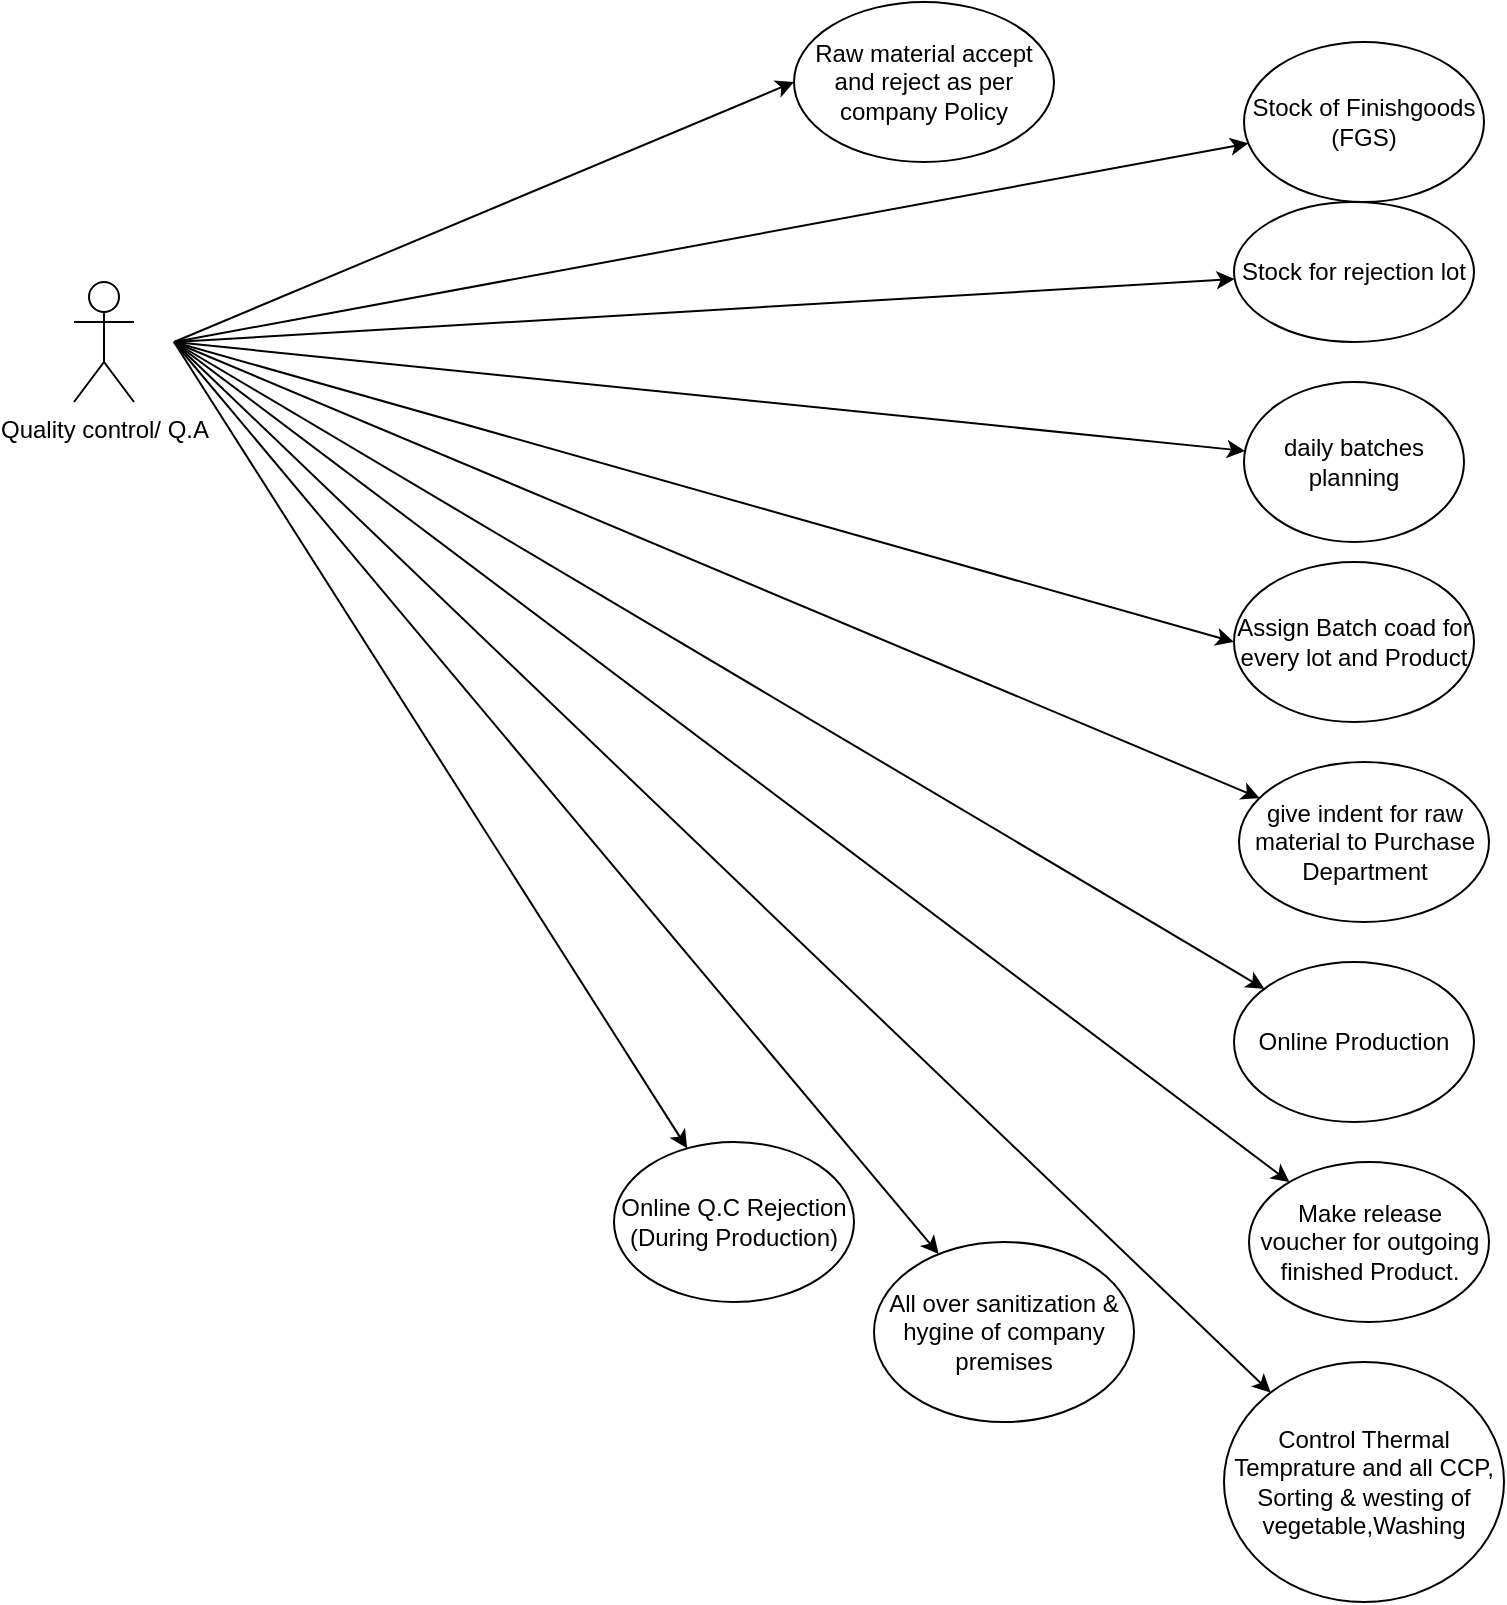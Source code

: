 <mxfile version="16.5.1" type="device"><diagram id="UNQQELxf-UK8TvWduDTS" name="Page-1"><mxGraphModel dx="1038" dy="649" grid="1" gridSize="10" guides="1" tooltips="1" connect="1" arrows="1" fold="1" page="1" pageScale="1" pageWidth="5000" pageHeight="3000" math="0" shadow="0"><root><mxCell id="0"/><mxCell id="1" parent="0"/><mxCell id="78ZKsGXLTWIGh9QYzwN8-1" value="Quality control/ Q.A" style="shape=umlActor;verticalLabelPosition=bottom;verticalAlign=top;html=1;outlineConnect=0;" vertex="1" parent="1"><mxGeometry x="300" y="140" width="30" height="60" as="geometry"/></mxCell><mxCell id="78ZKsGXLTWIGh9QYzwN8-13" value="" style="endArrow=classic;html=1;rounded=0;entryX=0;entryY=0.5;entryDx=0;entryDy=0;" edge="1" parent="1" target="78ZKsGXLTWIGh9QYzwN8-14"><mxGeometry width="50" height="50" relative="1" as="geometry"><mxPoint x="350" y="170" as="sourcePoint"/><mxPoint x="510" y="130" as="targetPoint"/></mxGeometry></mxCell><mxCell id="78ZKsGXLTWIGh9QYzwN8-14" value="Raw material accept and reject as per company Policy" style="ellipse;whiteSpace=wrap;html=1;" vertex="1" parent="1"><mxGeometry x="660" width="130" height="80" as="geometry"/></mxCell><mxCell id="78ZKsGXLTWIGh9QYzwN8-15" value="" style="endArrow=classic;html=1;rounded=0;" edge="1" parent="1" target="78ZKsGXLTWIGh9QYzwN8-16"><mxGeometry width="50" height="50" relative="1" as="geometry"><mxPoint x="350" y="170" as="sourcePoint"/><mxPoint x="520" y="190" as="targetPoint"/></mxGeometry></mxCell><mxCell id="78ZKsGXLTWIGh9QYzwN8-16" value="Stock for rejection lot" style="ellipse;whiteSpace=wrap;html=1;" vertex="1" parent="1"><mxGeometry x="880" y="100" width="120" height="70" as="geometry"/></mxCell><mxCell id="78ZKsGXLTWIGh9QYzwN8-17" value="" style="endArrow=classic;html=1;rounded=0;" edge="1" parent="1" target="78ZKsGXLTWIGh9QYzwN8-18"><mxGeometry width="50" height="50" relative="1" as="geometry"><mxPoint x="350" y="170" as="sourcePoint"/><mxPoint x="520" y="290" as="targetPoint"/></mxGeometry></mxCell><mxCell id="78ZKsGXLTWIGh9QYzwN8-18" value="daily batches planning" style="ellipse;whiteSpace=wrap;html=1;" vertex="1" parent="1"><mxGeometry x="885" y="190" width="110" height="80" as="geometry"/></mxCell><mxCell id="78ZKsGXLTWIGh9QYzwN8-19" value="" style="endArrow=classic;html=1;rounded=0;" edge="1" parent="1" target="78ZKsGXLTWIGh9QYzwN8-20"><mxGeometry width="50" height="50" relative="1" as="geometry"><mxPoint x="350" y="170" as="sourcePoint"/><mxPoint x="510" y="370" as="targetPoint"/></mxGeometry></mxCell><mxCell id="78ZKsGXLTWIGh9QYzwN8-20" value="give indent for raw material to Purchase Department" style="ellipse;whiteSpace=wrap;html=1;" vertex="1" parent="1"><mxGeometry x="882.5" y="380" width="125" height="80" as="geometry"/></mxCell><mxCell id="78ZKsGXLTWIGh9QYzwN8-21" value="" style="endArrow=classic;html=1;rounded=0;" edge="1" parent="1" target="78ZKsGXLTWIGh9QYzwN8-22"><mxGeometry width="50" height="50" relative="1" as="geometry"><mxPoint x="350" y="170" as="sourcePoint"/><mxPoint x="520" y="490" as="targetPoint"/></mxGeometry></mxCell><mxCell id="78ZKsGXLTWIGh9QYzwN8-22" value="Online Production" style="ellipse;whiteSpace=wrap;html=1;" vertex="1" parent="1"><mxGeometry x="880" y="480" width="120" height="80" as="geometry"/></mxCell><mxCell id="78ZKsGXLTWIGh9QYzwN8-23" value="" style="endArrow=classic;html=1;rounded=0;" edge="1" parent="1" target="78ZKsGXLTWIGh9QYzwN8-25"><mxGeometry width="50" height="50" relative="1" as="geometry"><mxPoint x="350" y="170" as="sourcePoint"/><mxPoint x="710" y="170" as="targetPoint"/></mxGeometry></mxCell><mxCell id="78ZKsGXLTWIGh9QYzwN8-25" value="Stock of Finishgoods (FGS)" style="ellipse;whiteSpace=wrap;html=1;" vertex="1" parent="1"><mxGeometry x="885" y="20" width="120" height="80" as="geometry"/></mxCell><mxCell id="78ZKsGXLTWIGh9QYzwN8-26" value="" style="endArrow=classic;html=1;rounded=0;entryX=0;entryY=0.5;entryDx=0;entryDy=0;" edge="1" parent="1" target="78ZKsGXLTWIGh9QYzwN8-27"><mxGeometry width="50" height="50" relative="1" as="geometry"><mxPoint x="350" y="170" as="sourcePoint"/><mxPoint x="870" y="270" as="targetPoint"/></mxGeometry></mxCell><mxCell id="78ZKsGXLTWIGh9QYzwN8-27" value="Assign Batch coad for every lot and Product" style="ellipse;whiteSpace=wrap;html=1;" vertex="1" parent="1"><mxGeometry x="880" y="280" width="120" height="80" as="geometry"/></mxCell><mxCell id="78ZKsGXLTWIGh9QYzwN8-28" value="" style="endArrow=classic;html=1;rounded=0;" edge="1" parent="1" target="78ZKsGXLTWIGh9QYzwN8-29"><mxGeometry width="50" height="50" relative="1" as="geometry"><mxPoint x="350" y="170" as="sourcePoint"/><mxPoint x="430" y="380" as="targetPoint"/></mxGeometry></mxCell><mxCell id="78ZKsGXLTWIGh9QYzwN8-29" value="Make release voucher for outgoing finished Product." style="ellipse;whiteSpace=wrap;html=1;" vertex="1" parent="1"><mxGeometry x="887.5" y="580" width="120" height="80" as="geometry"/></mxCell><mxCell id="78ZKsGXLTWIGh9QYzwN8-30" value="" style="endArrow=classic;html=1;rounded=0;" edge="1" parent="1" target="78ZKsGXLTWIGh9QYzwN8-31"><mxGeometry width="50" height="50" relative="1" as="geometry"><mxPoint x="350" y="170" as="sourcePoint"/><mxPoint x="440" y="270" as="targetPoint"/></mxGeometry></mxCell><mxCell id="78ZKsGXLTWIGh9QYzwN8-31" value="Control Thermal Temprature and all CCP, Sorting &amp; westing of vegetable,Washing" style="ellipse;whiteSpace=wrap;html=1;" vertex="1" parent="1"><mxGeometry x="875" y="680" width="140" height="120" as="geometry"/></mxCell><mxCell id="78ZKsGXLTWIGh9QYzwN8-32" value="" style="endArrow=classic;html=1;rounded=0;" edge="1" parent="1" target="78ZKsGXLTWIGh9QYzwN8-33"><mxGeometry width="50" height="50" relative="1" as="geometry"><mxPoint x="350" y="170" as="sourcePoint"/><mxPoint x="440" y="320" as="targetPoint"/></mxGeometry></mxCell><mxCell id="78ZKsGXLTWIGh9QYzwN8-33" value="Online Q.C Rejection (During Production)" style="ellipse;whiteSpace=wrap;html=1;" vertex="1" parent="1"><mxGeometry x="570" y="570" width="120" height="80" as="geometry"/></mxCell><mxCell id="78ZKsGXLTWIGh9QYzwN8-34" value="" style="endArrow=classic;html=1;rounded=0;" edge="1" parent="1" target="78ZKsGXLTWIGh9QYzwN8-35"><mxGeometry width="50" height="50" relative="1" as="geometry"><mxPoint x="350" y="170" as="sourcePoint"/><mxPoint x="600" y="430" as="targetPoint"/></mxGeometry></mxCell><mxCell id="78ZKsGXLTWIGh9QYzwN8-35" value="All over sanitization &amp; hygine of company premises" style="ellipse;whiteSpace=wrap;html=1;" vertex="1" parent="1"><mxGeometry x="700" y="620" width="130" height="90" as="geometry"/></mxCell></root></mxGraphModel></diagram></mxfile>